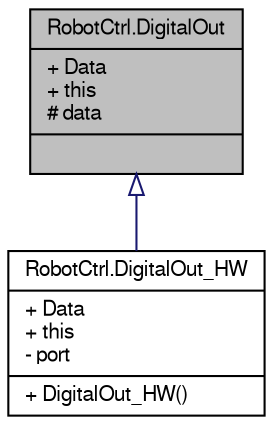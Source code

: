 digraph G
{
  edge [fontname="FreeSans",fontsize="10",labelfontname="FreeSans",labelfontsize="10"];
  node [fontname="FreeSans",fontsize="10",shape=record];
  Node1 [label="{RobotCtrl.DigitalOut\n|+ Data\l+ this\l# data\l|}",height=0.2,width=0.4,color="black", fillcolor="grey75", style="filled" fontcolor="black"];
  Node1 -> Node2 [dir=back,color="midnightblue",fontsize="10",style="solid",arrowtail="empty"];
  Node2 [label="{RobotCtrl.DigitalOut_HW\n|+ Data\l+ this\l- port\l|+ DigitalOut_HW()\l}",height=0.2,width=0.4,color="black", fillcolor="white", style="filled",URL="$class_robot_ctrl_1_1_digital_out___h_w.html",tooltip="DigitalOut_HW, damit der Roboter LED&#39;s auf der Hardware setzen kann."];
}

